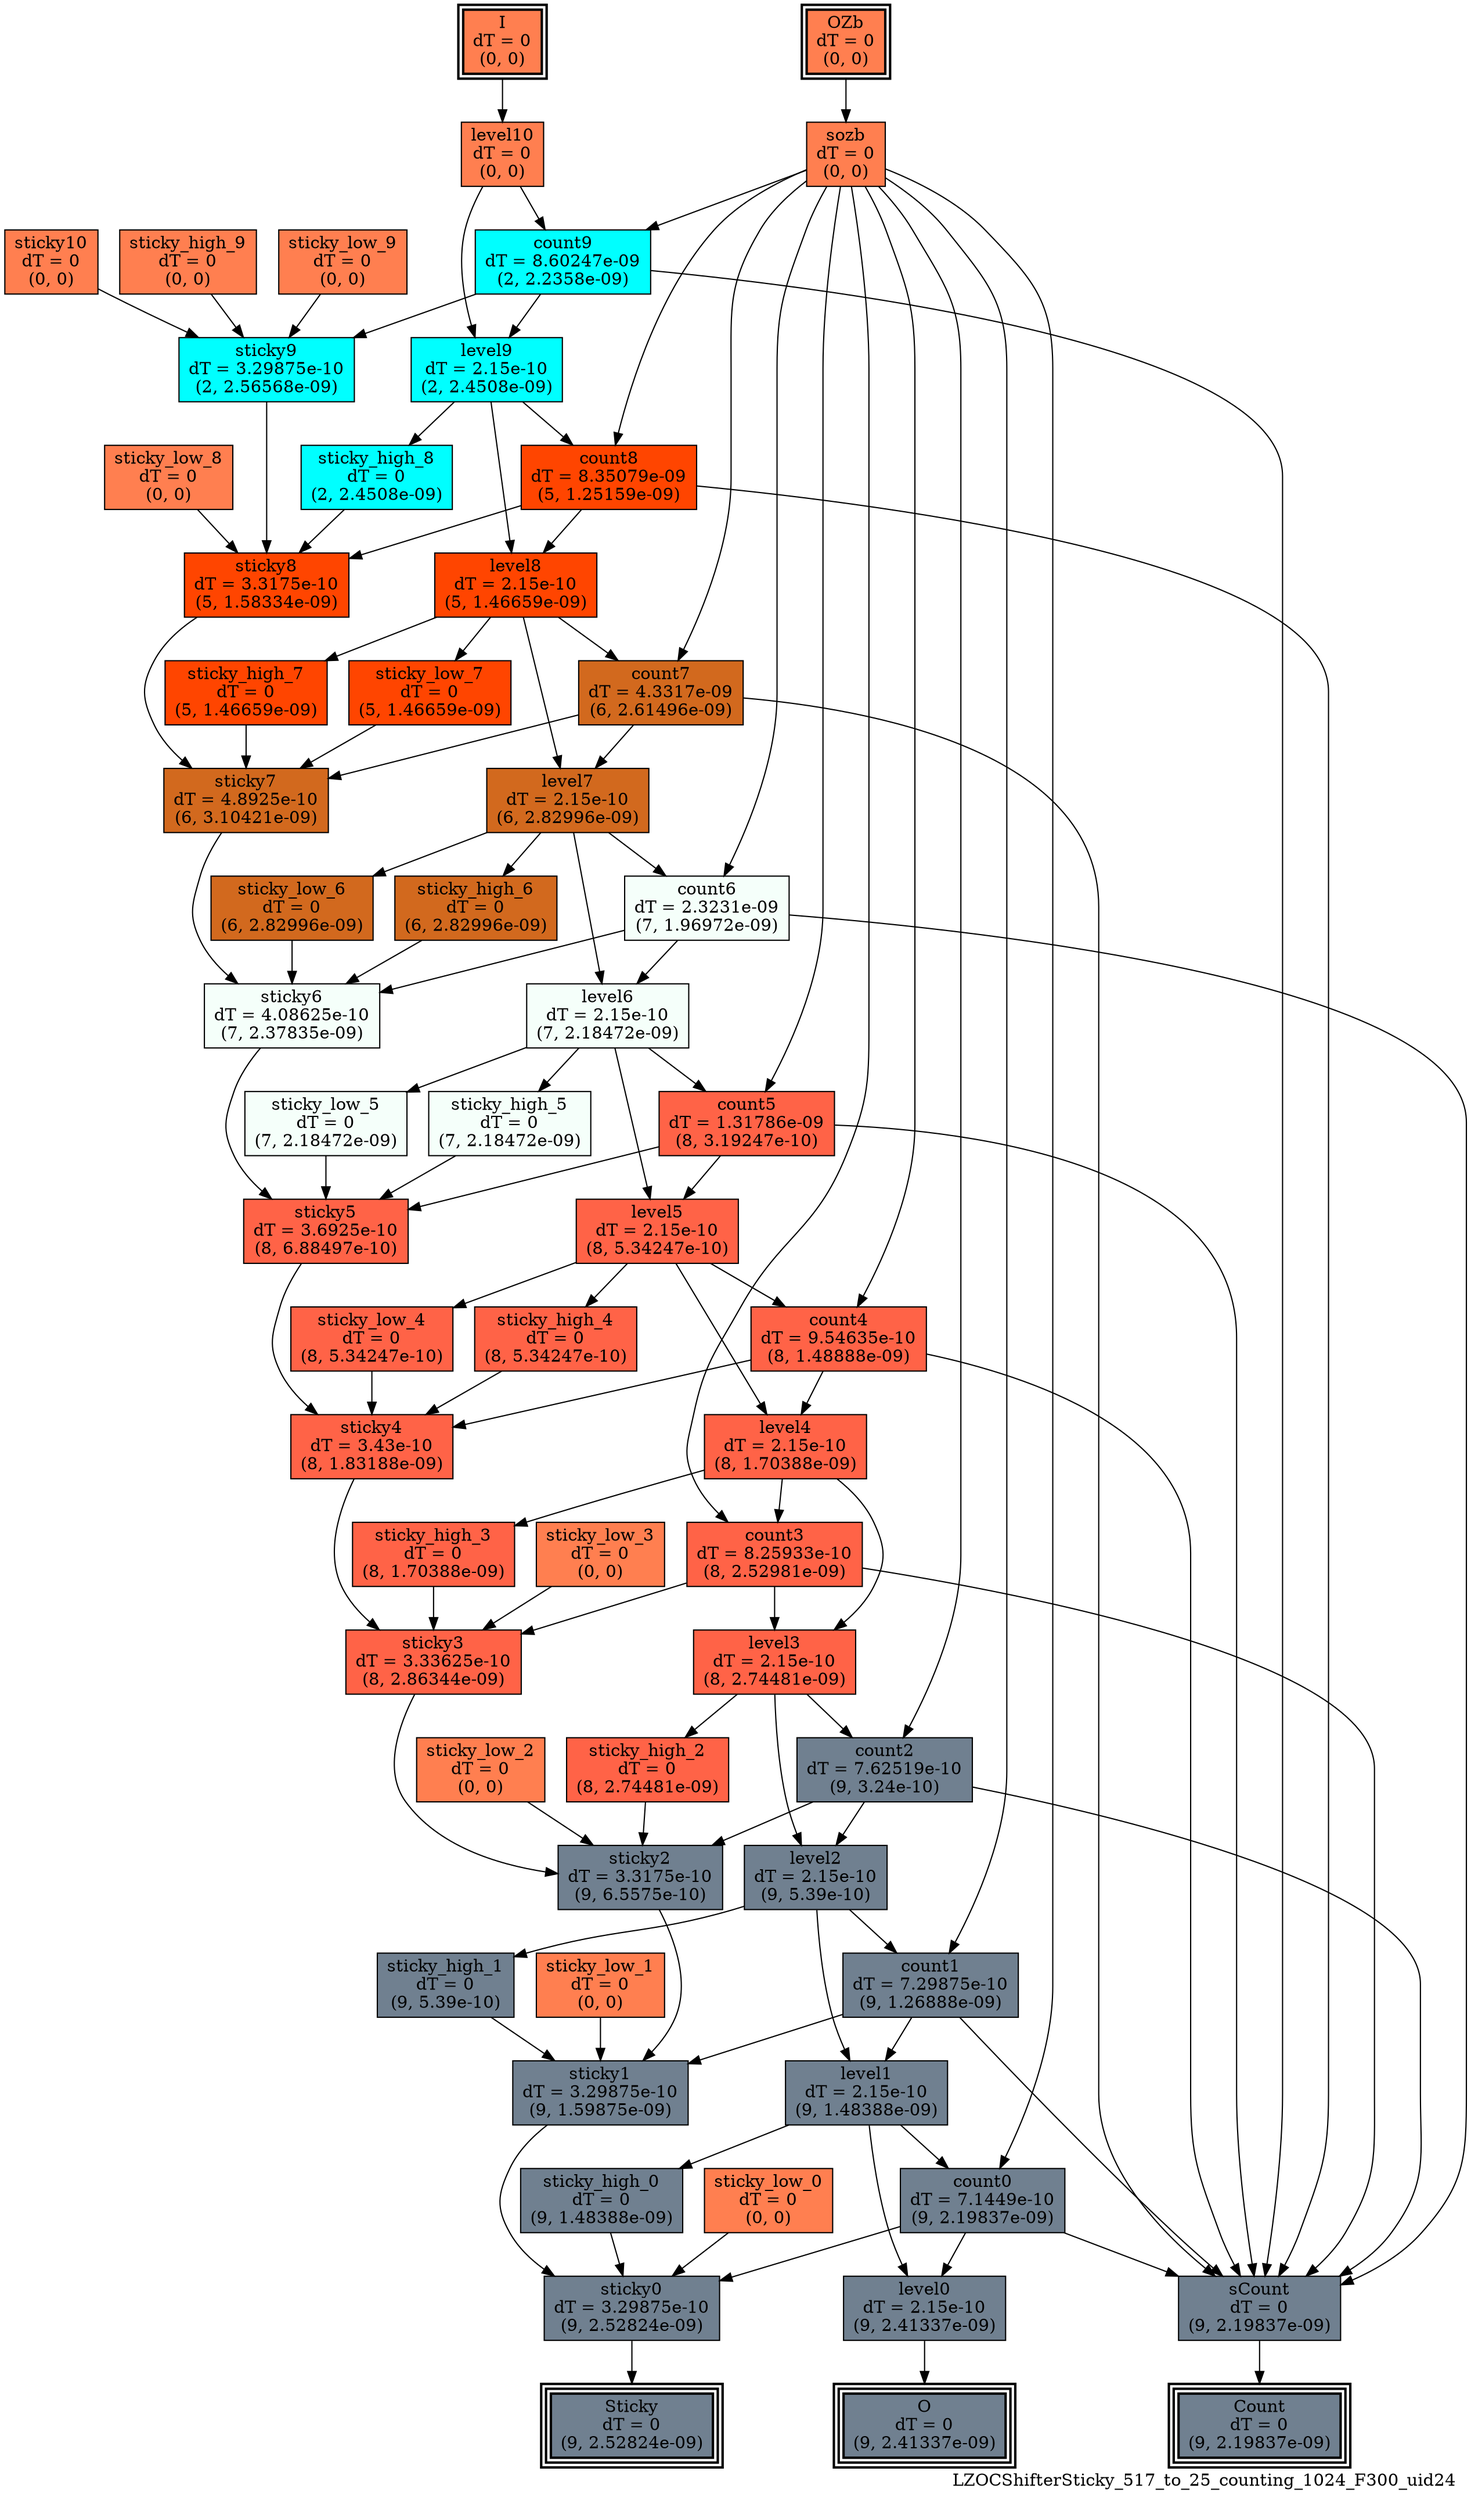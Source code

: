 digraph LZOCShifterSticky_517_to_25_counting_1024_F300_uid24
{
	//graph drawing options
	label=LZOCShifterSticky_517_to_25_counting_1024_F300_uid24;
	labelloc=bottom;
	labeljust=right;
	ratio=auto;
	nodesep=0.25;
	ranksep=0.5;

	//input/output signals of operator LZOCShifterSticky_517_to_25_counting_1024_F300_uid24
	I__LZOCShifterSticky_517_to_25_counting_1024_F300_uid24 [ label="I\ndT = 0\n(0, 0)", shape=box, color=black, style="bold, filled", fillcolor=coral, peripheries=2 ];
	OZb__LZOCShifterSticky_517_to_25_counting_1024_F300_uid24 [ label="OZb\ndT = 0\n(0, 0)", shape=box, color=black, style="bold, filled", fillcolor=coral, peripheries=2 ];
	Count__LZOCShifterSticky_517_to_25_counting_1024_F300_uid24 [ label="Count\ndT = 0\n(9, 2.19837e-09)", shape=box, color=black, style="bold, filled", fillcolor=slategray, peripheries=3 ];
	O__LZOCShifterSticky_517_to_25_counting_1024_F300_uid24 [ label="O\ndT = 0\n(9, 2.41337e-09)", shape=box, color=black, style="bold, filled", fillcolor=slategray, peripheries=3 ];
	Sticky__LZOCShifterSticky_517_to_25_counting_1024_F300_uid24 [ label="Sticky\ndT = 0\n(9, 2.52824e-09)", shape=box, color=black, style="bold, filled", fillcolor=slategray, peripheries=3 ];
	{rank=same I__LZOCShifterSticky_517_to_25_counting_1024_F300_uid24, OZb__LZOCShifterSticky_517_to_25_counting_1024_F300_uid24};
	{rank=same Count__LZOCShifterSticky_517_to_25_counting_1024_F300_uid24, O__LZOCShifterSticky_517_to_25_counting_1024_F300_uid24, Sticky__LZOCShifterSticky_517_to_25_counting_1024_F300_uid24};
	//internal signals of operator LZOCShifterSticky_517_to_25_counting_1024_F300_uid24
	level10__LZOCShifterSticky_517_to_25_counting_1024_F300_uid24 [ label="level10\ndT = 0\n(0, 0)", shape=box, color=black, style=filled, fillcolor=coral, peripheries=1 ];
	sozb__LZOCShifterSticky_517_to_25_counting_1024_F300_uid24 [ label="sozb\ndT = 0\n(0, 0)", shape=box, color=black, style=filled, fillcolor=coral, peripheries=1 ];
	sticky10__LZOCShifterSticky_517_to_25_counting_1024_F300_uid24 [ label="sticky10\ndT = 0\n(0, 0)", shape=box, color=black, style=filled, fillcolor=coral, peripheries=1 ];
	count9__LZOCShifterSticky_517_to_25_counting_1024_F300_uid24 [ label="count9\ndT = 8.60247e-09\n(2, 2.2358e-09)", shape=box, color=black, style=filled, fillcolor=cyan, peripheries=1 ];
	level9__LZOCShifterSticky_517_to_25_counting_1024_F300_uid24 [ label="level9\ndT = 2.15e-10\n(2, 2.4508e-09)", shape=box, color=black, style=filled, fillcolor=cyan, peripheries=1 ];
	sticky_high_9__LZOCShifterSticky_517_to_25_counting_1024_F300_uid24 [ label="sticky_high_9\ndT = 0\n(0, 0)", shape=box, color=black, style=filled, fillcolor=coral, peripheries=1 ];
	sticky_low_9__LZOCShifterSticky_517_to_25_counting_1024_F300_uid24 [ label="sticky_low_9\ndT = 0\n(0, 0)", shape=box, color=black, style=filled, fillcolor=coral, peripheries=1 ];
	sticky9__LZOCShifterSticky_517_to_25_counting_1024_F300_uid24 [ label="sticky9\ndT = 3.29875e-10\n(2, 2.56568e-09)", shape=box, color=black, style=filled, fillcolor=cyan, peripheries=1 ];
	count8__LZOCShifterSticky_517_to_25_counting_1024_F300_uid24 [ label="count8\ndT = 8.35079e-09\n(5, 1.25159e-09)", shape=box, color=black, style=filled, fillcolor=orangered, peripheries=1 ];
	level8__LZOCShifterSticky_517_to_25_counting_1024_F300_uid24 [ label="level8\ndT = 2.15e-10\n(5, 1.46659e-09)", shape=box, color=black, style=filled, fillcolor=orangered, peripheries=1 ];
	sticky_high_8__LZOCShifterSticky_517_to_25_counting_1024_F300_uid24 [ label="sticky_high_8\ndT = 0\n(2, 2.4508e-09)", shape=box, color=black, style=filled, fillcolor=cyan, peripheries=1 ];
	sticky_low_8__LZOCShifterSticky_517_to_25_counting_1024_F300_uid24 [ label="sticky_low_8\ndT = 0\n(0, 0)", shape=box, color=black, style=filled, fillcolor=coral, peripheries=1 ];
	sticky8__LZOCShifterSticky_517_to_25_counting_1024_F300_uid24 [ label="sticky8\ndT = 3.3175e-10\n(5, 1.58334e-09)", shape=box, color=black, style=filled, fillcolor=orangered, peripheries=1 ];
	count7__LZOCShifterSticky_517_to_25_counting_1024_F300_uid24 [ label="count7\ndT = 4.3317e-09\n(6, 2.61496e-09)", shape=box, color=black, style=filled, fillcolor=chocolate, peripheries=1 ];
	level7__LZOCShifterSticky_517_to_25_counting_1024_F300_uid24 [ label="level7\ndT = 2.15e-10\n(6, 2.82996e-09)", shape=box, color=black, style=filled, fillcolor=chocolate, peripheries=1 ];
	sticky_high_7__LZOCShifterSticky_517_to_25_counting_1024_F300_uid24 [ label="sticky_high_7\ndT = 0\n(5, 1.46659e-09)", shape=box, color=black, style=filled, fillcolor=orangered, peripheries=1 ];
	sticky_low_7__LZOCShifterSticky_517_to_25_counting_1024_F300_uid24 [ label="sticky_low_7\ndT = 0\n(5, 1.46659e-09)", shape=box, color=black, style=filled, fillcolor=orangered, peripheries=1 ];
	sticky7__LZOCShifterSticky_517_to_25_counting_1024_F300_uid24 [ label="sticky7\ndT = 4.8925e-10\n(6, 3.10421e-09)", shape=box, color=black, style=filled, fillcolor=chocolate, peripheries=1 ];
	count6__LZOCShifterSticky_517_to_25_counting_1024_F300_uid24 [ label="count6\ndT = 2.3231e-09\n(7, 1.96972e-09)", shape=box, color=black, style=filled, fillcolor=mintcream, peripheries=1 ];
	level6__LZOCShifterSticky_517_to_25_counting_1024_F300_uid24 [ label="level6\ndT = 2.15e-10\n(7, 2.18472e-09)", shape=box, color=black, style=filled, fillcolor=mintcream, peripheries=1 ];
	sticky_high_6__LZOCShifterSticky_517_to_25_counting_1024_F300_uid24 [ label="sticky_high_6\ndT = 0\n(6, 2.82996e-09)", shape=box, color=black, style=filled, fillcolor=chocolate, peripheries=1 ];
	sticky_low_6__LZOCShifterSticky_517_to_25_counting_1024_F300_uid24 [ label="sticky_low_6\ndT = 0\n(6, 2.82996e-09)", shape=box, color=black, style=filled, fillcolor=chocolate, peripheries=1 ];
	sticky6__LZOCShifterSticky_517_to_25_counting_1024_F300_uid24 [ label="sticky6\ndT = 4.08625e-10\n(7, 2.37835e-09)", shape=box, color=black, style=filled, fillcolor=mintcream, peripheries=1 ];
	count5__LZOCShifterSticky_517_to_25_counting_1024_F300_uid24 [ label="count5\ndT = 1.31786e-09\n(8, 3.19247e-10)", shape=box, color=black, style=filled, fillcolor=tomato, peripheries=1 ];
	level5__LZOCShifterSticky_517_to_25_counting_1024_F300_uid24 [ label="level5\ndT = 2.15e-10\n(8, 5.34247e-10)", shape=box, color=black, style=filled, fillcolor=tomato, peripheries=1 ];
	sticky_high_5__LZOCShifterSticky_517_to_25_counting_1024_F300_uid24 [ label="sticky_high_5\ndT = 0\n(7, 2.18472e-09)", shape=box, color=black, style=filled, fillcolor=mintcream, peripheries=1 ];
	sticky_low_5__LZOCShifterSticky_517_to_25_counting_1024_F300_uid24 [ label="sticky_low_5\ndT = 0\n(7, 2.18472e-09)", shape=box, color=black, style=filled, fillcolor=mintcream, peripheries=1 ];
	sticky5__LZOCShifterSticky_517_to_25_counting_1024_F300_uid24 [ label="sticky5\ndT = 3.6925e-10\n(8, 6.88497e-10)", shape=box, color=black, style=filled, fillcolor=tomato, peripheries=1 ];
	count4__LZOCShifterSticky_517_to_25_counting_1024_F300_uid24 [ label="count4\ndT = 9.54635e-10\n(8, 1.48888e-09)", shape=box, color=black, style=filled, fillcolor=tomato, peripheries=1 ];
	level4__LZOCShifterSticky_517_to_25_counting_1024_F300_uid24 [ label="level4\ndT = 2.15e-10\n(8, 1.70388e-09)", shape=box, color=black, style=filled, fillcolor=tomato, peripheries=1 ];
	sticky_high_4__LZOCShifterSticky_517_to_25_counting_1024_F300_uid24 [ label="sticky_high_4\ndT = 0\n(8, 5.34247e-10)", shape=box, color=black, style=filled, fillcolor=tomato, peripheries=1 ];
	sticky_low_4__LZOCShifterSticky_517_to_25_counting_1024_F300_uid24 [ label="sticky_low_4\ndT = 0\n(8, 5.34247e-10)", shape=box, color=black, style=filled, fillcolor=tomato, peripheries=1 ];
	sticky4__LZOCShifterSticky_517_to_25_counting_1024_F300_uid24 [ label="sticky4\ndT = 3.43e-10\n(8, 1.83188e-09)", shape=box, color=black, style=filled, fillcolor=tomato, peripheries=1 ];
	count3__LZOCShifterSticky_517_to_25_counting_1024_F300_uid24 [ label="count3\ndT = 8.25933e-10\n(8, 2.52981e-09)", shape=box, color=black, style=filled, fillcolor=tomato, peripheries=1 ];
	level3__LZOCShifterSticky_517_to_25_counting_1024_F300_uid24 [ label="level3\ndT = 2.15e-10\n(8, 2.74481e-09)", shape=box, color=black, style=filled, fillcolor=tomato, peripheries=1 ];
	sticky_high_3__LZOCShifterSticky_517_to_25_counting_1024_F300_uid24 [ label="sticky_high_3\ndT = 0\n(8, 1.70388e-09)", shape=box, color=black, style=filled, fillcolor=tomato, peripheries=1 ];
	sticky_low_3__LZOCShifterSticky_517_to_25_counting_1024_F300_uid24 [ label="sticky_low_3\ndT = 0\n(0, 0)", shape=box, color=black, style=filled, fillcolor=coral, peripheries=1 ];
	sticky3__LZOCShifterSticky_517_to_25_counting_1024_F300_uid24 [ label="sticky3\ndT = 3.33625e-10\n(8, 2.86344e-09)", shape=box, color=black, style=filled, fillcolor=tomato, peripheries=1 ];
	count2__LZOCShifterSticky_517_to_25_counting_1024_F300_uid24 [ label="count2\ndT = 7.62519e-10\n(9, 3.24e-10)", shape=box, color=black, style=filled, fillcolor=slategray, peripheries=1 ];
	level2__LZOCShifterSticky_517_to_25_counting_1024_F300_uid24 [ label="level2\ndT = 2.15e-10\n(9, 5.39e-10)", shape=box, color=black, style=filled, fillcolor=slategray, peripheries=1 ];
	sticky_high_2__LZOCShifterSticky_517_to_25_counting_1024_F300_uid24 [ label="sticky_high_2\ndT = 0\n(8, 2.74481e-09)", shape=box, color=black, style=filled, fillcolor=tomato, peripheries=1 ];
	sticky_low_2__LZOCShifterSticky_517_to_25_counting_1024_F300_uid24 [ label="sticky_low_2\ndT = 0\n(0, 0)", shape=box, color=black, style=filled, fillcolor=coral, peripheries=1 ];
	sticky2__LZOCShifterSticky_517_to_25_counting_1024_F300_uid24 [ label="sticky2\ndT = 3.3175e-10\n(9, 6.5575e-10)", shape=box, color=black, style=filled, fillcolor=slategray, peripheries=1 ];
	count1__LZOCShifterSticky_517_to_25_counting_1024_F300_uid24 [ label="count1\ndT = 7.29875e-10\n(9, 1.26888e-09)", shape=box, color=black, style=filled, fillcolor=slategray, peripheries=1 ];
	level1__LZOCShifterSticky_517_to_25_counting_1024_F300_uid24 [ label="level1\ndT = 2.15e-10\n(9, 1.48388e-09)", shape=box, color=black, style=filled, fillcolor=slategray, peripheries=1 ];
	sticky_high_1__LZOCShifterSticky_517_to_25_counting_1024_F300_uid24 [ label="sticky_high_1\ndT = 0\n(9, 5.39e-10)", shape=box, color=black, style=filled, fillcolor=slategray, peripheries=1 ];
	sticky_low_1__LZOCShifterSticky_517_to_25_counting_1024_F300_uid24 [ label="sticky_low_1\ndT = 0\n(0, 0)", shape=box, color=black, style=filled, fillcolor=coral, peripheries=1 ];
	sticky1__LZOCShifterSticky_517_to_25_counting_1024_F300_uid24 [ label="sticky1\ndT = 3.29875e-10\n(9, 1.59875e-09)", shape=box, color=black, style=filled, fillcolor=slategray, peripheries=1 ];
	count0__LZOCShifterSticky_517_to_25_counting_1024_F300_uid24 [ label="count0\ndT = 7.1449e-10\n(9, 2.19837e-09)", shape=box, color=black, style=filled, fillcolor=slategray, peripheries=1 ];
	level0__LZOCShifterSticky_517_to_25_counting_1024_F300_uid24 [ label="level0\ndT = 2.15e-10\n(9, 2.41337e-09)", shape=box, color=black, style=filled, fillcolor=slategray, peripheries=1 ];
	sticky_high_0__LZOCShifterSticky_517_to_25_counting_1024_F300_uid24 [ label="sticky_high_0\ndT = 0\n(9, 1.48388e-09)", shape=box, color=black, style=filled, fillcolor=slategray, peripheries=1 ];
	sticky_low_0__LZOCShifterSticky_517_to_25_counting_1024_F300_uid24 [ label="sticky_low_0\ndT = 0\n(0, 0)", shape=box, color=black, style=filled, fillcolor=coral, peripheries=1 ];
	sticky0__LZOCShifterSticky_517_to_25_counting_1024_F300_uid24 [ label="sticky0\ndT = 3.29875e-10\n(9, 2.52824e-09)", shape=box, color=black, style=filled, fillcolor=slategray, peripheries=1 ];
	sCount__LZOCShifterSticky_517_to_25_counting_1024_F300_uid24 [ label="sCount\ndT = 0\n(9, 2.19837e-09)", shape=box, color=black, style=filled, fillcolor=slategray, peripheries=1 ];

	//subcomponents of operator LZOCShifterSticky_517_to_25_counting_1024_F300_uid24

	//input and internal signal connections of operator LZOCShifterSticky_517_to_25_counting_1024_F300_uid24
	I__LZOCShifterSticky_517_to_25_counting_1024_F300_uid24 -> level10__LZOCShifterSticky_517_to_25_counting_1024_F300_uid24 [ arrowhead=normal, arrowsize=1.0, arrowtail=normal, color=black, dir=forward  ];
	OZb__LZOCShifterSticky_517_to_25_counting_1024_F300_uid24 -> sozb__LZOCShifterSticky_517_to_25_counting_1024_F300_uid24 [ arrowhead=normal, arrowsize=1.0, arrowtail=normal, color=black, dir=forward  ];
	level10__LZOCShifterSticky_517_to_25_counting_1024_F300_uid24 -> count9__LZOCShifterSticky_517_to_25_counting_1024_F300_uid24 [ arrowhead=normal, arrowsize=1.0, arrowtail=normal, color=black, dir=forward  ];
	level10__LZOCShifterSticky_517_to_25_counting_1024_F300_uid24 -> level9__LZOCShifterSticky_517_to_25_counting_1024_F300_uid24 [ arrowhead=normal, arrowsize=1.0, arrowtail=normal, color=black, dir=forward  ];
	sozb__LZOCShifterSticky_517_to_25_counting_1024_F300_uid24 -> count9__LZOCShifterSticky_517_to_25_counting_1024_F300_uid24 [ arrowhead=normal, arrowsize=1.0, arrowtail=normal, color=black, dir=forward  ];
	sozb__LZOCShifterSticky_517_to_25_counting_1024_F300_uid24 -> count8__LZOCShifterSticky_517_to_25_counting_1024_F300_uid24 [ arrowhead=normal, arrowsize=1.0, arrowtail=normal, color=black, dir=forward  ];
	sozb__LZOCShifterSticky_517_to_25_counting_1024_F300_uid24 -> count7__LZOCShifterSticky_517_to_25_counting_1024_F300_uid24 [ arrowhead=normal, arrowsize=1.0, arrowtail=normal, color=black, dir=forward  ];
	sozb__LZOCShifterSticky_517_to_25_counting_1024_F300_uid24 -> count6__LZOCShifterSticky_517_to_25_counting_1024_F300_uid24 [ arrowhead=normal, arrowsize=1.0, arrowtail=normal, color=black, dir=forward  ];
	sozb__LZOCShifterSticky_517_to_25_counting_1024_F300_uid24 -> count5__LZOCShifterSticky_517_to_25_counting_1024_F300_uid24 [ arrowhead=normal, arrowsize=1.0, arrowtail=normal, color=black, dir=forward  ];
	sozb__LZOCShifterSticky_517_to_25_counting_1024_F300_uid24 -> count4__LZOCShifterSticky_517_to_25_counting_1024_F300_uid24 [ arrowhead=normal, arrowsize=1.0, arrowtail=normal, color=black, dir=forward  ];
	sozb__LZOCShifterSticky_517_to_25_counting_1024_F300_uid24 -> count3__LZOCShifterSticky_517_to_25_counting_1024_F300_uid24 [ arrowhead=normal, arrowsize=1.0, arrowtail=normal, color=black, dir=forward  ];
	sozb__LZOCShifterSticky_517_to_25_counting_1024_F300_uid24 -> count2__LZOCShifterSticky_517_to_25_counting_1024_F300_uid24 [ arrowhead=normal, arrowsize=1.0, arrowtail=normal, color=black, dir=forward  ];
	sozb__LZOCShifterSticky_517_to_25_counting_1024_F300_uid24 -> count1__LZOCShifterSticky_517_to_25_counting_1024_F300_uid24 [ arrowhead=normal, arrowsize=1.0, arrowtail=normal, color=black, dir=forward  ];
	sozb__LZOCShifterSticky_517_to_25_counting_1024_F300_uid24 -> count0__LZOCShifterSticky_517_to_25_counting_1024_F300_uid24 [ arrowhead=normal, arrowsize=1.0, arrowtail=normal, color=black, dir=forward  ];
	sticky10__LZOCShifterSticky_517_to_25_counting_1024_F300_uid24 -> sticky9__LZOCShifterSticky_517_to_25_counting_1024_F300_uid24 [ arrowhead=normal, arrowsize=1.0, arrowtail=normal, color=black, dir=forward  ];
	count9__LZOCShifterSticky_517_to_25_counting_1024_F300_uid24 -> level9__LZOCShifterSticky_517_to_25_counting_1024_F300_uid24 [ arrowhead=normal, arrowsize=1.0, arrowtail=normal, color=black, dir=forward  ];
	count9__LZOCShifterSticky_517_to_25_counting_1024_F300_uid24 -> sticky9__LZOCShifterSticky_517_to_25_counting_1024_F300_uid24 [ arrowhead=normal, arrowsize=1.0, arrowtail=normal, color=black, dir=forward  ];
	count9__LZOCShifterSticky_517_to_25_counting_1024_F300_uid24 -> sCount__LZOCShifterSticky_517_to_25_counting_1024_F300_uid24 [ arrowhead=normal, arrowsize=1.0, arrowtail=normal, color=black, dir=forward  ];
	level9__LZOCShifterSticky_517_to_25_counting_1024_F300_uid24 -> count8__LZOCShifterSticky_517_to_25_counting_1024_F300_uid24 [ arrowhead=normal, arrowsize=1.0, arrowtail=normal, color=black, dir=forward  ];
	level9__LZOCShifterSticky_517_to_25_counting_1024_F300_uid24 -> level8__LZOCShifterSticky_517_to_25_counting_1024_F300_uid24 [ arrowhead=normal, arrowsize=1.0, arrowtail=normal, color=black, dir=forward  ];
	level9__LZOCShifterSticky_517_to_25_counting_1024_F300_uid24 -> sticky_high_8__LZOCShifterSticky_517_to_25_counting_1024_F300_uid24 [ arrowhead=normal, arrowsize=1.0, arrowtail=normal, color=black, dir=forward  ];
	sticky_high_9__LZOCShifterSticky_517_to_25_counting_1024_F300_uid24 -> sticky9__LZOCShifterSticky_517_to_25_counting_1024_F300_uid24 [ arrowhead=normal, arrowsize=1.0, arrowtail=normal, color=black, dir=forward  ];
	sticky_low_9__LZOCShifterSticky_517_to_25_counting_1024_F300_uid24 -> sticky9__LZOCShifterSticky_517_to_25_counting_1024_F300_uid24 [ arrowhead=normal, arrowsize=1.0, arrowtail=normal, color=black, dir=forward  ];
	sticky9__LZOCShifterSticky_517_to_25_counting_1024_F300_uid24 -> sticky8__LZOCShifterSticky_517_to_25_counting_1024_F300_uid24 [ arrowhead=normal, arrowsize=1.0, arrowtail=normal, color=black, dir=forward  ];
	count8__LZOCShifterSticky_517_to_25_counting_1024_F300_uid24 -> level8__LZOCShifterSticky_517_to_25_counting_1024_F300_uid24 [ arrowhead=normal, arrowsize=1.0, arrowtail=normal, color=black, dir=forward  ];
	count8__LZOCShifterSticky_517_to_25_counting_1024_F300_uid24 -> sticky8__LZOCShifterSticky_517_to_25_counting_1024_F300_uid24 [ arrowhead=normal, arrowsize=1.0, arrowtail=normal, color=black, dir=forward  ];
	count8__LZOCShifterSticky_517_to_25_counting_1024_F300_uid24 -> sCount__LZOCShifterSticky_517_to_25_counting_1024_F300_uid24 [ arrowhead=normal, arrowsize=1.0, arrowtail=normal, color=black, dir=forward  ];
	level8__LZOCShifterSticky_517_to_25_counting_1024_F300_uid24 -> count7__LZOCShifterSticky_517_to_25_counting_1024_F300_uid24 [ arrowhead=normal, arrowsize=1.0, arrowtail=normal, color=black, dir=forward  ];
	level8__LZOCShifterSticky_517_to_25_counting_1024_F300_uid24 -> level7__LZOCShifterSticky_517_to_25_counting_1024_F300_uid24 [ arrowhead=normal, arrowsize=1.0, arrowtail=normal, color=black, dir=forward  ];
	level8__LZOCShifterSticky_517_to_25_counting_1024_F300_uid24 -> sticky_high_7__LZOCShifterSticky_517_to_25_counting_1024_F300_uid24 [ arrowhead=normal, arrowsize=1.0, arrowtail=normal, color=black, dir=forward  ];
	level8__LZOCShifterSticky_517_to_25_counting_1024_F300_uid24 -> sticky_low_7__LZOCShifterSticky_517_to_25_counting_1024_F300_uid24 [ arrowhead=normal, arrowsize=1.0, arrowtail=normal, color=black, dir=forward  ];
	sticky_high_8__LZOCShifterSticky_517_to_25_counting_1024_F300_uid24 -> sticky8__LZOCShifterSticky_517_to_25_counting_1024_F300_uid24 [ arrowhead=normal, arrowsize=1.0, arrowtail=normal, color=black, dir=forward  ];
	sticky_low_8__LZOCShifterSticky_517_to_25_counting_1024_F300_uid24 -> sticky8__LZOCShifterSticky_517_to_25_counting_1024_F300_uid24 [ arrowhead=normal, arrowsize=1.0, arrowtail=normal, color=black, dir=forward  ];
	sticky8__LZOCShifterSticky_517_to_25_counting_1024_F300_uid24 -> sticky7__LZOCShifterSticky_517_to_25_counting_1024_F300_uid24 [ arrowhead=normal, arrowsize=1.0, arrowtail=normal, color=black, dir=forward  ];
	count7__LZOCShifterSticky_517_to_25_counting_1024_F300_uid24 -> level7__LZOCShifterSticky_517_to_25_counting_1024_F300_uid24 [ arrowhead=normal, arrowsize=1.0, arrowtail=normal, color=black, dir=forward  ];
	count7__LZOCShifterSticky_517_to_25_counting_1024_F300_uid24 -> sticky7__LZOCShifterSticky_517_to_25_counting_1024_F300_uid24 [ arrowhead=normal, arrowsize=1.0, arrowtail=normal, color=black, dir=forward  ];
	count7__LZOCShifterSticky_517_to_25_counting_1024_F300_uid24 -> sCount__LZOCShifterSticky_517_to_25_counting_1024_F300_uid24 [ arrowhead=normal, arrowsize=1.0, arrowtail=normal, color=black, dir=forward  ];
	level7__LZOCShifterSticky_517_to_25_counting_1024_F300_uid24 -> count6__LZOCShifterSticky_517_to_25_counting_1024_F300_uid24 [ arrowhead=normal, arrowsize=1.0, arrowtail=normal, color=black, dir=forward  ];
	level7__LZOCShifterSticky_517_to_25_counting_1024_F300_uid24 -> level6__LZOCShifterSticky_517_to_25_counting_1024_F300_uid24 [ arrowhead=normal, arrowsize=1.0, arrowtail=normal, color=black, dir=forward  ];
	level7__LZOCShifterSticky_517_to_25_counting_1024_F300_uid24 -> sticky_high_6__LZOCShifterSticky_517_to_25_counting_1024_F300_uid24 [ arrowhead=normal, arrowsize=1.0, arrowtail=normal, color=black, dir=forward  ];
	level7__LZOCShifterSticky_517_to_25_counting_1024_F300_uid24 -> sticky_low_6__LZOCShifterSticky_517_to_25_counting_1024_F300_uid24 [ arrowhead=normal, arrowsize=1.0, arrowtail=normal, color=black, dir=forward  ];
	sticky_high_7__LZOCShifterSticky_517_to_25_counting_1024_F300_uid24 -> sticky7__LZOCShifterSticky_517_to_25_counting_1024_F300_uid24 [ arrowhead=normal, arrowsize=1.0, arrowtail=normal, color=black, dir=forward  ];
	sticky_low_7__LZOCShifterSticky_517_to_25_counting_1024_F300_uid24 -> sticky7__LZOCShifterSticky_517_to_25_counting_1024_F300_uid24 [ arrowhead=normal, arrowsize=1.0, arrowtail=normal, color=black, dir=forward  ];
	sticky7__LZOCShifterSticky_517_to_25_counting_1024_F300_uid24 -> sticky6__LZOCShifterSticky_517_to_25_counting_1024_F300_uid24 [ arrowhead=normal, arrowsize=1.0, arrowtail=normal, color=black, dir=forward  ];
	count6__LZOCShifterSticky_517_to_25_counting_1024_F300_uid24 -> level6__LZOCShifterSticky_517_to_25_counting_1024_F300_uid24 [ arrowhead=normal, arrowsize=1.0, arrowtail=normal, color=black, dir=forward  ];
	count6__LZOCShifterSticky_517_to_25_counting_1024_F300_uid24 -> sticky6__LZOCShifterSticky_517_to_25_counting_1024_F300_uid24 [ arrowhead=normal, arrowsize=1.0, arrowtail=normal, color=black, dir=forward  ];
	count6__LZOCShifterSticky_517_to_25_counting_1024_F300_uid24 -> sCount__LZOCShifterSticky_517_to_25_counting_1024_F300_uid24 [ arrowhead=normal, arrowsize=1.0, arrowtail=normal, color=black, dir=forward  ];
	level6__LZOCShifterSticky_517_to_25_counting_1024_F300_uid24 -> count5__LZOCShifterSticky_517_to_25_counting_1024_F300_uid24 [ arrowhead=normal, arrowsize=1.0, arrowtail=normal, color=black, dir=forward  ];
	level6__LZOCShifterSticky_517_to_25_counting_1024_F300_uid24 -> level5__LZOCShifterSticky_517_to_25_counting_1024_F300_uid24 [ arrowhead=normal, arrowsize=1.0, arrowtail=normal, color=black, dir=forward  ];
	level6__LZOCShifterSticky_517_to_25_counting_1024_F300_uid24 -> sticky_high_5__LZOCShifterSticky_517_to_25_counting_1024_F300_uid24 [ arrowhead=normal, arrowsize=1.0, arrowtail=normal, color=black, dir=forward  ];
	level6__LZOCShifterSticky_517_to_25_counting_1024_F300_uid24 -> sticky_low_5__LZOCShifterSticky_517_to_25_counting_1024_F300_uid24 [ arrowhead=normal, arrowsize=1.0, arrowtail=normal, color=black, dir=forward  ];
	sticky_high_6__LZOCShifterSticky_517_to_25_counting_1024_F300_uid24 -> sticky6__LZOCShifterSticky_517_to_25_counting_1024_F300_uid24 [ arrowhead=normal, arrowsize=1.0, arrowtail=normal, color=black, dir=forward  ];
	sticky_low_6__LZOCShifterSticky_517_to_25_counting_1024_F300_uid24 -> sticky6__LZOCShifterSticky_517_to_25_counting_1024_F300_uid24 [ arrowhead=normal, arrowsize=1.0, arrowtail=normal, color=black, dir=forward  ];
	sticky6__LZOCShifterSticky_517_to_25_counting_1024_F300_uid24 -> sticky5__LZOCShifterSticky_517_to_25_counting_1024_F300_uid24 [ arrowhead=normal, arrowsize=1.0, arrowtail=normal, color=black, dir=forward  ];
	count5__LZOCShifterSticky_517_to_25_counting_1024_F300_uid24 -> level5__LZOCShifterSticky_517_to_25_counting_1024_F300_uid24 [ arrowhead=normal, arrowsize=1.0, arrowtail=normal, color=black, dir=forward  ];
	count5__LZOCShifterSticky_517_to_25_counting_1024_F300_uid24 -> sticky5__LZOCShifterSticky_517_to_25_counting_1024_F300_uid24 [ arrowhead=normal, arrowsize=1.0, arrowtail=normal, color=black, dir=forward  ];
	count5__LZOCShifterSticky_517_to_25_counting_1024_F300_uid24 -> sCount__LZOCShifterSticky_517_to_25_counting_1024_F300_uid24 [ arrowhead=normal, arrowsize=1.0, arrowtail=normal, color=black, dir=forward  ];
	level5__LZOCShifterSticky_517_to_25_counting_1024_F300_uid24 -> count4__LZOCShifterSticky_517_to_25_counting_1024_F300_uid24 [ arrowhead=normal, arrowsize=1.0, arrowtail=normal, color=black, dir=forward  ];
	level5__LZOCShifterSticky_517_to_25_counting_1024_F300_uid24 -> level4__LZOCShifterSticky_517_to_25_counting_1024_F300_uid24 [ arrowhead=normal, arrowsize=1.0, arrowtail=normal, color=black, dir=forward  ];
	level5__LZOCShifterSticky_517_to_25_counting_1024_F300_uid24 -> sticky_high_4__LZOCShifterSticky_517_to_25_counting_1024_F300_uid24 [ arrowhead=normal, arrowsize=1.0, arrowtail=normal, color=black, dir=forward  ];
	level5__LZOCShifterSticky_517_to_25_counting_1024_F300_uid24 -> sticky_low_4__LZOCShifterSticky_517_to_25_counting_1024_F300_uid24 [ arrowhead=normal, arrowsize=1.0, arrowtail=normal, color=black, dir=forward  ];
	sticky_high_5__LZOCShifterSticky_517_to_25_counting_1024_F300_uid24 -> sticky5__LZOCShifterSticky_517_to_25_counting_1024_F300_uid24 [ arrowhead=normal, arrowsize=1.0, arrowtail=normal, color=black, dir=forward  ];
	sticky_low_5__LZOCShifterSticky_517_to_25_counting_1024_F300_uid24 -> sticky5__LZOCShifterSticky_517_to_25_counting_1024_F300_uid24 [ arrowhead=normal, arrowsize=1.0, arrowtail=normal, color=black, dir=forward  ];
	sticky5__LZOCShifterSticky_517_to_25_counting_1024_F300_uid24 -> sticky4__LZOCShifterSticky_517_to_25_counting_1024_F300_uid24 [ arrowhead=normal, arrowsize=1.0, arrowtail=normal, color=black, dir=forward  ];
	count4__LZOCShifterSticky_517_to_25_counting_1024_F300_uid24 -> level4__LZOCShifterSticky_517_to_25_counting_1024_F300_uid24 [ arrowhead=normal, arrowsize=1.0, arrowtail=normal, color=black, dir=forward  ];
	count4__LZOCShifterSticky_517_to_25_counting_1024_F300_uid24 -> sticky4__LZOCShifterSticky_517_to_25_counting_1024_F300_uid24 [ arrowhead=normal, arrowsize=1.0, arrowtail=normal, color=black, dir=forward  ];
	count4__LZOCShifterSticky_517_to_25_counting_1024_F300_uid24 -> sCount__LZOCShifterSticky_517_to_25_counting_1024_F300_uid24 [ arrowhead=normal, arrowsize=1.0, arrowtail=normal, color=black, dir=forward  ];
	level4__LZOCShifterSticky_517_to_25_counting_1024_F300_uid24 -> count3__LZOCShifterSticky_517_to_25_counting_1024_F300_uid24 [ arrowhead=normal, arrowsize=1.0, arrowtail=normal, color=black, dir=forward  ];
	level4__LZOCShifterSticky_517_to_25_counting_1024_F300_uid24 -> level3__LZOCShifterSticky_517_to_25_counting_1024_F300_uid24 [ arrowhead=normal, arrowsize=1.0, arrowtail=normal, color=black, dir=forward  ];
	level4__LZOCShifterSticky_517_to_25_counting_1024_F300_uid24 -> sticky_high_3__LZOCShifterSticky_517_to_25_counting_1024_F300_uid24 [ arrowhead=normal, arrowsize=1.0, arrowtail=normal, color=black, dir=forward  ];
	sticky_high_4__LZOCShifterSticky_517_to_25_counting_1024_F300_uid24 -> sticky4__LZOCShifterSticky_517_to_25_counting_1024_F300_uid24 [ arrowhead=normal, arrowsize=1.0, arrowtail=normal, color=black, dir=forward  ];
	sticky_low_4__LZOCShifterSticky_517_to_25_counting_1024_F300_uid24 -> sticky4__LZOCShifterSticky_517_to_25_counting_1024_F300_uid24 [ arrowhead=normal, arrowsize=1.0, arrowtail=normal, color=black, dir=forward  ];
	sticky4__LZOCShifterSticky_517_to_25_counting_1024_F300_uid24 -> sticky3__LZOCShifterSticky_517_to_25_counting_1024_F300_uid24 [ arrowhead=normal, arrowsize=1.0, arrowtail=normal, color=black, dir=forward  ];
	count3__LZOCShifterSticky_517_to_25_counting_1024_F300_uid24 -> level3__LZOCShifterSticky_517_to_25_counting_1024_F300_uid24 [ arrowhead=normal, arrowsize=1.0, arrowtail=normal, color=black, dir=forward  ];
	count3__LZOCShifterSticky_517_to_25_counting_1024_F300_uid24 -> sticky3__LZOCShifterSticky_517_to_25_counting_1024_F300_uid24 [ arrowhead=normal, arrowsize=1.0, arrowtail=normal, color=black, dir=forward  ];
	count3__LZOCShifterSticky_517_to_25_counting_1024_F300_uid24 -> sCount__LZOCShifterSticky_517_to_25_counting_1024_F300_uid24 [ arrowhead=normal, arrowsize=1.0, arrowtail=normal, color=black, dir=forward  ];
	level3__LZOCShifterSticky_517_to_25_counting_1024_F300_uid24 -> count2__LZOCShifterSticky_517_to_25_counting_1024_F300_uid24 [ arrowhead=normal, arrowsize=1.0, arrowtail=normal, color=black, dir=forward  ];
	level3__LZOCShifterSticky_517_to_25_counting_1024_F300_uid24 -> level2__LZOCShifterSticky_517_to_25_counting_1024_F300_uid24 [ arrowhead=normal, arrowsize=1.0, arrowtail=normal, color=black, dir=forward  ];
	level3__LZOCShifterSticky_517_to_25_counting_1024_F300_uid24 -> sticky_high_2__LZOCShifterSticky_517_to_25_counting_1024_F300_uid24 [ arrowhead=normal, arrowsize=1.0, arrowtail=normal, color=black, dir=forward  ];
	sticky_high_3__LZOCShifterSticky_517_to_25_counting_1024_F300_uid24 -> sticky3__LZOCShifterSticky_517_to_25_counting_1024_F300_uid24 [ arrowhead=normal, arrowsize=1.0, arrowtail=normal, color=black, dir=forward  ];
	sticky_low_3__LZOCShifterSticky_517_to_25_counting_1024_F300_uid24 -> sticky3__LZOCShifterSticky_517_to_25_counting_1024_F300_uid24 [ arrowhead=normal, arrowsize=1.0, arrowtail=normal, color=black, dir=forward  ];
	sticky3__LZOCShifterSticky_517_to_25_counting_1024_F300_uid24 -> sticky2__LZOCShifterSticky_517_to_25_counting_1024_F300_uid24 [ arrowhead=normal, arrowsize=1.0, arrowtail=normal, color=black, dir=forward  ];
	count2__LZOCShifterSticky_517_to_25_counting_1024_F300_uid24 -> level2__LZOCShifterSticky_517_to_25_counting_1024_F300_uid24 [ arrowhead=normal, arrowsize=1.0, arrowtail=normal, color=black, dir=forward  ];
	count2__LZOCShifterSticky_517_to_25_counting_1024_F300_uid24 -> sticky2__LZOCShifterSticky_517_to_25_counting_1024_F300_uid24 [ arrowhead=normal, arrowsize=1.0, arrowtail=normal, color=black, dir=forward  ];
	count2__LZOCShifterSticky_517_to_25_counting_1024_F300_uid24 -> sCount__LZOCShifterSticky_517_to_25_counting_1024_F300_uid24 [ arrowhead=normal, arrowsize=1.0, arrowtail=normal, color=black, dir=forward  ];
	level2__LZOCShifterSticky_517_to_25_counting_1024_F300_uid24 -> count1__LZOCShifterSticky_517_to_25_counting_1024_F300_uid24 [ arrowhead=normal, arrowsize=1.0, arrowtail=normal, color=black, dir=forward  ];
	level2__LZOCShifterSticky_517_to_25_counting_1024_F300_uid24 -> level1__LZOCShifterSticky_517_to_25_counting_1024_F300_uid24 [ arrowhead=normal, arrowsize=1.0, arrowtail=normal, color=black, dir=forward  ];
	level2__LZOCShifterSticky_517_to_25_counting_1024_F300_uid24 -> sticky_high_1__LZOCShifterSticky_517_to_25_counting_1024_F300_uid24 [ arrowhead=normal, arrowsize=1.0, arrowtail=normal, color=black, dir=forward  ];
	sticky_high_2__LZOCShifterSticky_517_to_25_counting_1024_F300_uid24 -> sticky2__LZOCShifterSticky_517_to_25_counting_1024_F300_uid24 [ arrowhead=normal, arrowsize=1.0, arrowtail=normal, color=black, dir=forward  ];
	sticky_low_2__LZOCShifterSticky_517_to_25_counting_1024_F300_uid24 -> sticky2__LZOCShifterSticky_517_to_25_counting_1024_F300_uid24 [ arrowhead=normal, arrowsize=1.0, arrowtail=normal, color=black, dir=forward  ];
	sticky2__LZOCShifterSticky_517_to_25_counting_1024_F300_uid24 -> sticky1__LZOCShifterSticky_517_to_25_counting_1024_F300_uid24 [ arrowhead=normal, arrowsize=1.0, arrowtail=normal, color=black, dir=forward  ];
	count1__LZOCShifterSticky_517_to_25_counting_1024_F300_uid24 -> level1__LZOCShifterSticky_517_to_25_counting_1024_F300_uid24 [ arrowhead=normal, arrowsize=1.0, arrowtail=normal, color=black, dir=forward  ];
	count1__LZOCShifterSticky_517_to_25_counting_1024_F300_uid24 -> sticky1__LZOCShifterSticky_517_to_25_counting_1024_F300_uid24 [ arrowhead=normal, arrowsize=1.0, arrowtail=normal, color=black, dir=forward  ];
	count1__LZOCShifterSticky_517_to_25_counting_1024_F300_uid24 -> sCount__LZOCShifterSticky_517_to_25_counting_1024_F300_uid24 [ arrowhead=normal, arrowsize=1.0, arrowtail=normal, color=black, dir=forward  ];
	level1__LZOCShifterSticky_517_to_25_counting_1024_F300_uid24 -> count0__LZOCShifterSticky_517_to_25_counting_1024_F300_uid24 [ arrowhead=normal, arrowsize=1.0, arrowtail=normal, color=black, dir=forward  ];
	level1__LZOCShifterSticky_517_to_25_counting_1024_F300_uid24 -> level0__LZOCShifterSticky_517_to_25_counting_1024_F300_uid24 [ arrowhead=normal, arrowsize=1.0, arrowtail=normal, color=black, dir=forward  ];
	level1__LZOCShifterSticky_517_to_25_counting_1024_F300_uid24 -> sticky_high_0__LZOCShifterSticky_517_to_25_counting_1024_F300_uid24 [ arrowhead=normal, arrowsize=1.0, arrowtail=normal, color=black, dir=forward  ];
	sticky_high_1__LZOCShifterSticky_517_to_25_counting_1024_F300_uid24 -> sticky1__LZOCShifterSticky_517_to_25_counting_1024_F300_uid24 [ arrowhead=normal, arrowsize=1.0, arrowtail=normal, color=black, dir=forward  ];
	sticky_low_1__LZOCShifterSticky_517_to_25_counting_1024_F300_uid24 -> sticky1__LZOCShifterSticky_517_to_25_counting_1024_F300_uid24 [ arrowhead=normal, arrowsize=1.0, arrowtail=normal, color=black, dir=forward  ];
	sticky1__LZOCShifterSticky_517_to_25_counting_1024_F300_uid24 -> sticky0__LZOCShifterSticky_517_to_25_counting_1024_F300_uid24 [ arrowhead=normal, arrowsize=1.0, arrowtail=normal, color=black, dir=forward  ];
	count0__LZOCShifterSticky_517_to_25_counting_1024_F300_uid24 -> level0__LZOCShifterSticky_517_to_25_counting_1024_F300_uid24 [ arrowhead=normal, arrowsize=1.0, arrowtail=normal, color=black, dir=forward  ];
	count0__LZOCShifterSticky_517_to_25_counting_1024_F300_uid24 -> sticky0__LZOCShifterSticky_517_to_25_counting_1024_F300_uid24 [ arrowhead=normal, arrowsize=1.0, arrowtail=normal, color=black, dir=forward  ];
	count0__LZOCShifterSticky_517_to_25_counting_1024_F300_uid24 -> sCount__LZOCShifterSticky_517_to_25_counting_1024_F300_uid24 [ arrowhead=normal, arrowsize=1.0, arrowtail=normal, color=black, dir=forward  ];
	level0__LZOCShifterSticky_517_to_25_counting_1024_F300_uid24 -> O__LZOCShifterSticky_517_to_25_counting_1024_F300_uid24 [ arrowhead=normal, arrowsize=1.0, arrowtail=normal, color=black, dir=forward  ];
	sticky_high_0__LZOCShifterSticky_517_to_25_counting_1024_F300_uid24 -> sticky0__LZOCShifterSticky_517_to_25_counting_1024_F300_uid24 [ arrowhead=normal, arrowsize=1.0, arrowtail=normal, color=black, dir=forward  ];
	sticky_low_0__LZOCShifterSticky_517_to_25_counting_1024_F300_uid24 -> sticky0__LZOCShifterSticky_517_to_25_counting_1024_F300_uid24 [ arrowhead=normal, arrowsize=1.0, arrowtail=normal, color=black, dir=forward  ];
	sticky0__LZOCShifterSticky_517_to_25_counting_1024_F300_uid24 -> Sticky__LZOCShifterSticky_517_to_25_counting_1024_F300_uid24 [ arrowhead=normal, arrowsize=1.0, arrowtail=normal, color=black, dir=forward  ];
	sCount__LZOCShifterSticky_517_to_25_counting_1024_F300_uid24 -> Count__LZOCShifterSticky_517_to_25_counting_1024_F300_uid24 [ arrowhead=normal, arrowsize=1.0, arrowtail=normal, color=black, dir=forward  ];
}


